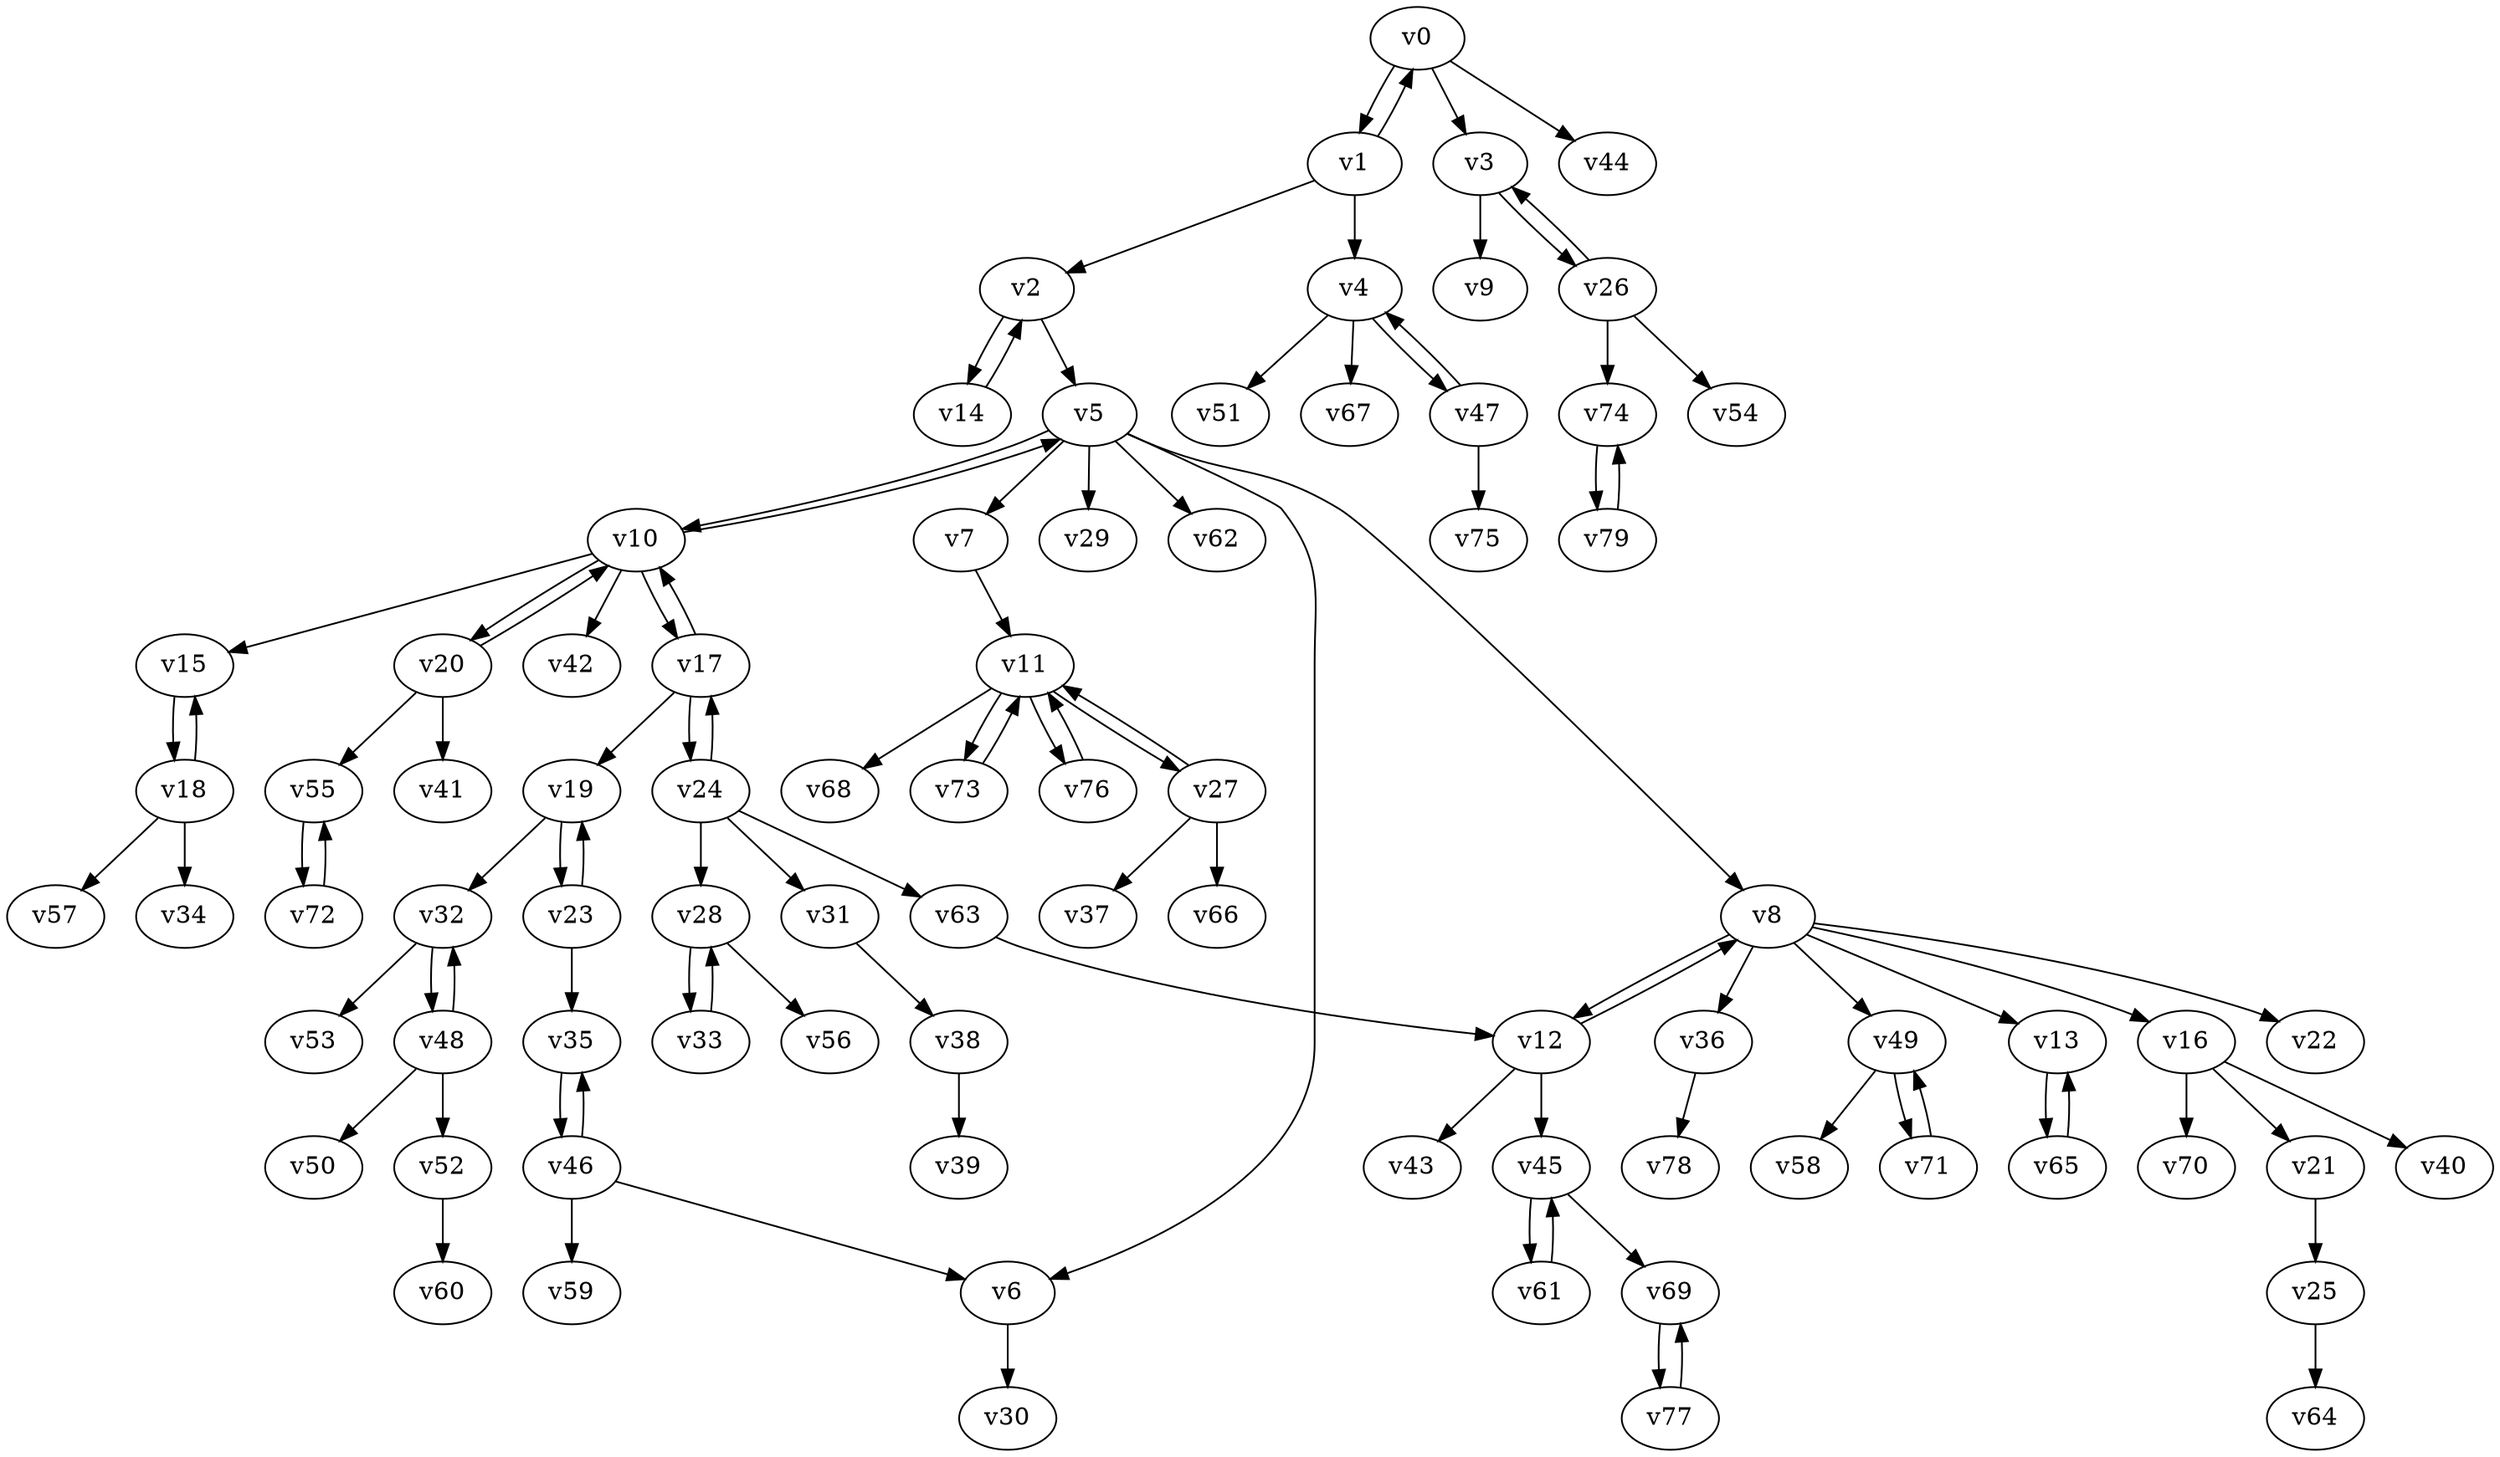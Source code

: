 digraph test117 {
    v0 [name="v0", player=0, weight=5];
    v1 [name="v1", player=1, weight=12];
    v2 [name="v2", player=0, weight=14];
    v3 [name="v3", player=1, weight=0];
    v4 [name="v4", player=0, weight=16];
    v5 [name="v5", player=1, weight=6];
    v6 [name="v6", player=0, weight=-3];
    v7 [name="v7", player=1, weight=1];
    v8 [name="v8", player=0, weight=7];
    v9 [name="v9", player=1, weight=-2];
    v10 [name="v10", player=0, weight=0];
    v11 [name="v11", player=1, weight=8];
    v12 [name="v12", player=0, weight=10];
    v13 [name="v13", player=1, weight=4];
    v14 [name="v14", player=0, weight=12];
    v15 [name="v15", player=1, weight=8];
    v16 [name="v16", player=0, weight=2];
    v17 [name="v17", player=1, weight=3];
    v18 [name="v18", player=0, weight=5];
    v19 [name="v19", player=1, weight=6];
    v20 [name="v20", player=0, weight=8];
    v21 [name="v21", player=1, weight=10];
    v22 [name="v22", player=0, weight=8];
    v23 [name="v23", player=1, weight=1];
    v24 [name="v24", player=0, weight=14];
    v25 [name="v25", player=1, weight=11];
    v26 [name="v26", player=0, weight=6];
    v27 [name="v27", player=1, weight=-1];
    v28 [name="v28", player=0, weight=8];
    v29 [name="v29", player=1, weight=9];
    v30 [name="v30", player=0, weight=2];
    v31 [name="v31", player=1, weight=-1];
    v32 [name="v32", player=0, weight=7];
    v33 [name="v33", player=1, weight=15];
    v34 [name="v34", player=0, weight=2];
    v35 [name="v35", player=1, weight=7];
    v36 [name="v36", player=0, weight=-1];
    v37 [name="v37", player=1, weight=11];
    v38 [name="v38", player=0, weight=7];
    v39 [name="v39", player=1, weight=0];
    v40 [name="v40", player=0, weight=11];
    v41 [name="v41", player=1, weight=6];
    v42 [name="v42", player=0, weight=16];
    v43 [name="v43", player=1, weight=11];
    v44 [name="v44", player=0, weight=12];
    v45 [name="v45", player=1, weight=16];
    v46 [name="v46", player=0, weight=4];
    v47 [name="v47", player=1, weight=12];
    v48 [name="v48", player=0, weight=-1];
    v49 [name="v49", player=1, weight=6];
    v50 [name="v50", player=0, weight=7];
    v51 [name="v51", player=1, weight=1];
    v52 [name="v52", player=0, weight=7];
    v53 [name="v53", player=1, weight=-1];
    v54 [name="v54", player=0, weight=12];
    v55 [name="v55", player=1, weight=14];
    v56 [name="v56", player=0, weight=-1];
    v57 [name="v57", player=1, weight=12];
    v58 [name="v58", player=0, weight=5];
    v59 [name="v59", player=1, weight=5];
    v60 [name="v60", player=0, weight=2];
    v61 [name="v61", player=1, weight=8];
    v62 [name="v62", player=0, weight=9];
    v63 [name="v63", player=1, weight=14];
    v64 [name="v64", player=0, weight=4];
    v65 [name="v65", player=1, weight=6];
    v66 [name="v66", player=0, weight=4];
    v67 [name="v67", player=1, weight=7];
    v68 [name="v68", player=0, weight=4];
    v69 [name="v69", player=1, weight=14];
    v70 [name="v70", player=0, weight=5];
    v71 [name="v71", player=1, weight=1];
    v72 [name="v72", player=0, weight=11];
    v73 [name="v73", player=1, weight=16];
    v74 [name="v74", player=0, weight=3];
    v75 [name="v75", player=1, weight=16];
    v76 [name="v76", player=0, weight=5];
    v77 [name="v77", player=1, weight=6];
    v78 [name="v78", player=0, weight=2];
    v79 [name="v79", player=1, weight=11];
    v0 -> v1;
    v1 -> v0;
    v1 -> v2;
    v0 -> v3;
    v1 -> v4;
    v2 -> v5;
    v5 -> v6;
    v5 -> v7;
    v5 -> v8;
    v3 -> v9;
    v5 -> v10;
    v10 -> v5;
    v7 -> v11;
    v8 -> v12;
    v12 -> v8;
    v8 -> v13;
    v2 -> v14;
    v14 -> v2;
    v10 -> v15;
    v8 -> v16;
    v10 -> v17;
    v17 -> v10;
    v15 -> v18;
    v18 -> v15;
    v17 -> v19;
    v10 -> v20;
    v20 -> v10;
    v16 -> v21;
    v8 -> v22;
    v19 -> v23;
    v23 -> v19;
    v17 -> v24;
    v24 -> v17;
    v21 -> v25;
    v3 -> v26;
    v26 -> v3;
    v11 -> v27;
    v27 -> v11;
    v24 -> v28;
    v5 -> v29;
    v6 -> v30;
    v24 -> v31;
    v19 -> v32;
    v28 -> v33;
    v33 -> v28;
    v18 -> v34;
    v23 -> v35;
    v8 -> v36;
    v27 -> v37;
    v31 -> v38;
    v38 -> v39;
    v16 -> v40;
    v20 -> v41;
    v10 -> v42;
    v12 -> v43;
    v0 -> v44;
    v12 -> v45;
    v35 -> v46;
    v46 -> v35;
    v4 -> v47;
    v47 -> v4;
    v32 -> v48;
    v48 -> v32;
    v8 -> v49;
    v48 -> v50;
    v4 -> v51;
    v48 -> v52;
    v32 -> v53;
    v26 -> v54;
    v20 -> v55;
    v28 -> v56;
    v18 -> v57;
    v49 -> v58;
    v46 -> v59;
    v52 -> v60;
    v45 -> v61;
    v61 -> v45;
    v5 -> v62;
    v24 -> v63;
    v25 -> v64;
    v13 -> v65;
    v65 -> v13;
    v27 -> v66;
    v4 -> v67;
    v11 -> v68;
    v45 -> v69;
    v16 -> v70;
    v49 -> v71;
    v71 -> v49;
    v55 -> v72;
    v72 -> v55;
    v11 -> v73;
    v73 -> v11;
    v26 -> v74;
    v47 -> v75;
    v11 -> v76;
    v76 -> v11;
    v69 -> v77;
    v77 -> v69;
    v36 -> v78;
    v74 -> v79;
    v79 -> v74;
    v63 -> v12;
    v46 -> v6;
}
